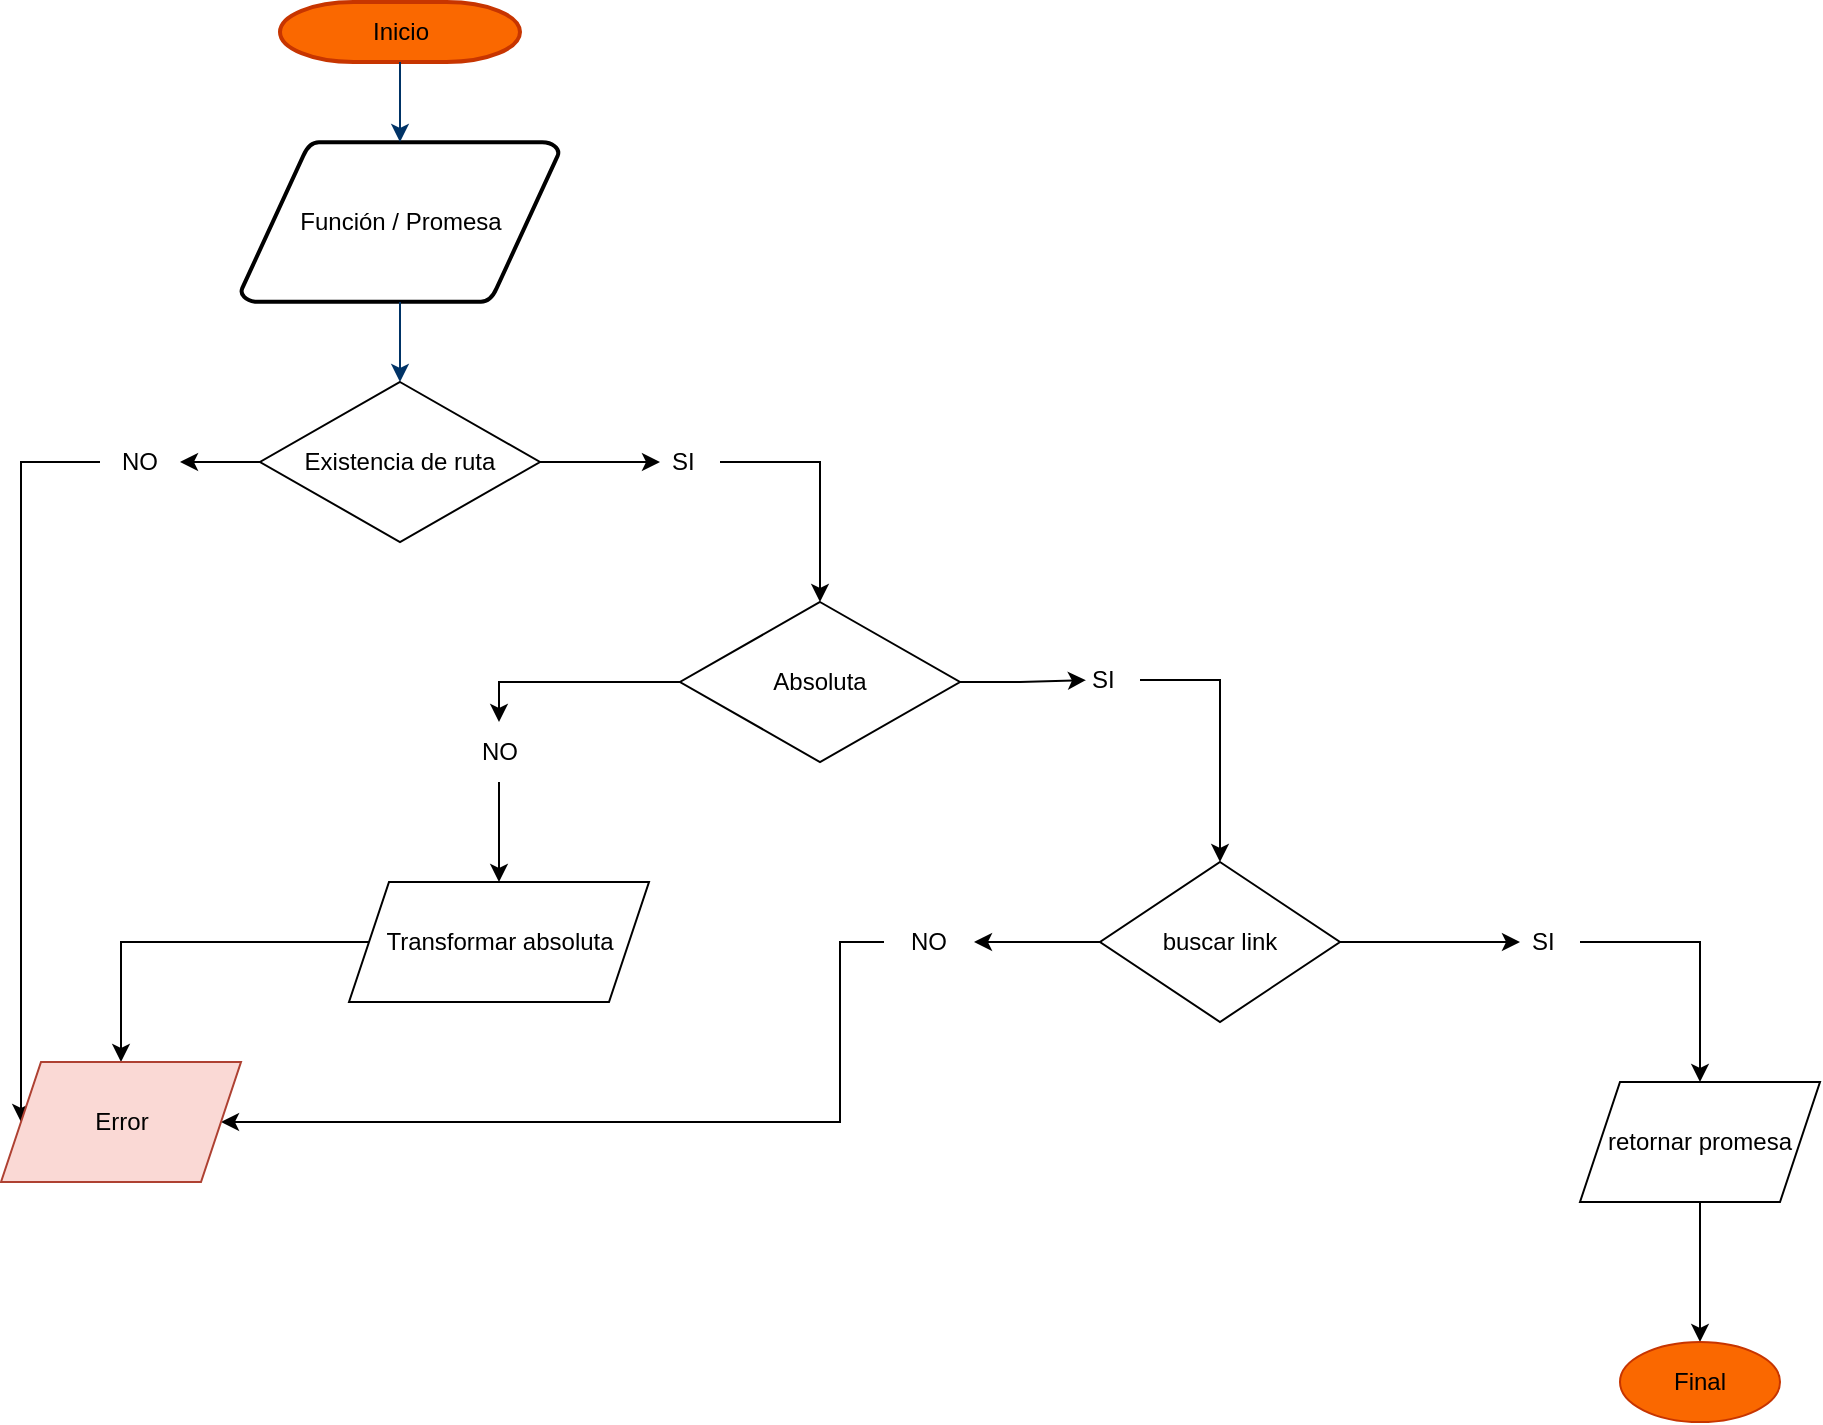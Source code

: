 <mxfile version="22.0.6" type="github">
  <diagram id="6a731a19-8d31-9384-78a2-239565b7b9f0" name="Page-1">
    <mxGraphModel dx="1387" dy="725" grid="1" gridSize="10" guides="1" tooltips="1" connect="1" arrows="1" fold="1" page="1" pageScale="1" pageWidth="1169" pageHeight="827" background="none" math="0" shadow="0">
      <root>
        <mxCell id="0" />
        <mxCell id="1" parent="0" />
        <mxCell id="2" value="Inicio" style="shape=mxgraph.flowchart.terminator;strokeWidth=2;gradientDirection=north;fontStyle=0;html=1;fillColor=#fa6800;fontColor=#000000;strokeColor=#C73500;" parent="1" vertex="1">
          <mxGeometry x="260" y="60" width="120" height="30" as="geometry" />
        </mxCell>
        <mxCell id="3" value="Función / Promesa" style="shape=mxgraph.flowchart.data;strokeWidth=2;gradientColor=none;gradientDirection=north;fontStyle=0;html=1;" parent="1" vertex="1">
          <mxGeometry x="240.5" y="130" width="159" height="80" as="geometry" />
        </mxCell>
        <mxCell id="7" style="fontStyle=1;strokeColor=#003366;strokeWidth=1;html=1;" parent="1" source="2" target="3" edge="1">
          <mxGeometry relative="1" as="geometry" />
        </mxCell>
        <mxCell id="8" style="fontStyle=1;strokeColor=#003366;strokeWidth=1;html=1;" parent="1" source="3" edge="1">
          <mxGeometry relative="1" as="geometry">
            <mxPoint x="320" y="250" as="targetPoint" />
          </mxGeometry>
        </mxCell>
        <mxCell id="zADy5sMKimBXjU73vegx-57" value="" style="edgeStyle=orthogonalEdgeStyle;rounded=0;orthogonalLoop=1;jettySize=auto;html=1;entryX=0.5;entryY=0;entryDx=0;entryDy=0;" edge="1" parent="1" source="zADy5sMKimBXjU73vegx-64" target="zADy5sMKimBXjU73vegx-59">
          <mxGeometry relative="1" as="geometry">
            <mxPoint x="570" y="340" as="targetPoint" />
          </mxGeometry>
        </mxCell>
        <mxCell id="zADy5sMKimBXjU73vegx-104" value="" style="edgeStyle=orthogonalEdgeStyle;rounded=0;orthogonalLoop=1;jettySize=auto;html=1;entryX=0;entryY=0.5;entryDx=0;entryDy=0;exitX=0;exitY=0.5;exitDx=0;exitDy=0;" edge="1" parent="1" source="zADy5sMKimBXjU73vegx-110" target="zADy5sMKimBXjU73vegx-99">
          <mxGeometry relative="1" as="geometry">
            <mxPoint x="110" y="305" as="sourcePoint" />
            <mxPoint x="114.346" y="608.462" as="targetPoint" />
          </mxGeometry>
        </mxCell>
        <mxCell id="zADy5sMKimBXjU73vegx-56" value="Existencia de ruta" style="rhombus;whiteSpace=wrap;html=1;" vertex="1" parent="1">
          <mxGeometry x="250" y="250" width="140" height="80" as="geometry" />
        </mxCell>
        <mxCell id="zADy5sMKimBXjU73vegx-67" value="" style="edgeStyle=orthogonalEdgeStyle;rounded=0;orthogonalLoop=1;jettySize=auto;html=1;entryX=0.5;entryY=0;entryDx=0;entryDy=0;" edge="1" parent="1" source="zADy5sMKimBXjU73vegx-91" target="zADy5sMKimBXjU73vegx-66">
          <mxGeometry relative="1" as="geometry" />
        </mxCell>
        <mxCell id="zADy5sMKimBXjU73vegx-94" value="" style="edgeStyle=orthogonalEdgeStyle;rounded=0;orthogonalLoop=1;jettySize=auto;html=1;entryX=0.099;entryY=0.503;entryDx=0;entryDy=0;entryPerimeter=0;" edge="1" parent="1" source="zADy5sMKimBXjU73vegx-59" target="zADy5sMKimBXjU73vegx-91">
          <mxGeometry relative="1" as="geometry">
            <mxPoint x="730" y="400" as="targetPoint" />
          </mxGeometry>
        </mxCell>
        <mxCell id="zADy5sMKimBXjU73vegx-59" value="Absoluta" style="rhombus;whiteSpace=wrap;html=1;" vertex="1" parent="1">
          <mxGeometry x="460" y="360" width="140" height="80" as="geometry" />
        </mxCell>
        <mxCell id="zADy5sMKimBXjU73vegx-65" value="" style="edgeStyle=orthogonalEdgeStyle;rounded=0;orthogonalLoop=1;jettySize=auto;html=1;" edge="1" parent="1" source="zADy5sMKimBXjU73vegx-56" target="zADy5sMKimBXjU73vegx-64">
          <mxGeometry relative="1" as="geometry">
            <mxPoint x="390" y="290" as="sourcePoint" />
            <mxPoint x="570" y="340" as="targetPoint" />
          </mxGeometry>
        </mxCell>
        <mxCell id="zADy5sMKimBXjU73vegx-64" value="SI" style="text;strokeColor=none;fillColor=none;align=left;verticalAlign=middle;spacingLeft=4;spacingRight=4;overflow=hidden;points=[[0,0.5],[1,0.5]];portConstraint=eastwest;rotatable=0;whiteSpace=wrap;html=1;" vertex="1" parent="1">
          <mxGeometry x="450" y="275" width="30" height="30" as="geometry" />
        </mxCell>
        <mxCell id="zADy5sMKimBXjU73vegx-71" value="" style="edgeStyle=orthogonalEdgeStyle;rounded=0;orthogonalLoop=1;jettySize=auto;html=1;" edge="1" parent="1" source="zADy5sMKimBXjU73vegx-95" target="zADy5sMKimBXjU73vegx-70">
          <mxGeometry relative="1" as="geometry" />
        </mxCell>
        <mxCell id="zADy5sMKimBXjU73vegx-100" value="" style="edgeStyle=orthogonalEdgeStyle;rounded=0;orthogonalLoop=1;jettySize=auto;html=1;exitX=0;exitY=0.5;exitDx=0;exitDy=0;" edge="1" parent="1" source="zADy5sMKimBXjU73vegx-107" target="zADy5sMKimBXjU73vegx-99">
          <mxGeometry relative="1" as="geometry">
            <Array as="points">
              <mxPoint x="540" y="530" />
              <mxPoint x="540" y="620" />
            </Array>
          </mxGeometry>
        </mxCell>
        <mxCell id="zADy5sMKimBXjU73vegx-66" value="buscar link" style="rhombus;whiteSpace=wrap;html=1;" vertex="1" parent="1">
          <mxGeometry x="670" y="490" width="120" height="80" as="geometry" />
        </mxCell>
        <mxCell id="zADy5sMKimBXjU73vegx-106" value="" style="edgeStyle=orthogonalEdgeStyle;rounded=0;orthogonalLoop=1;jettySize=auto;html=1;" edge="1" parent="1" source="zADy5sMKimBXjU73vegx-70" target="zADy5sMKimBXjU73vegx-105">
          <mxGeometry relative="1" as="geometry" />
        </mxCell>
        <mxCell id="zADy5sMKimBXjU73vegx-70" value="retornar promesa" style="shape=parallelogram;perimeter=parallelogramPerimeter;whiteSpace=wrap;html=1;fixedSize=1;" vertex="1" parent="1">
          <mxGeometry x="910" y="600" width="120" height="60" as="geometry" />
        </mxCell>
        <mxCell id="zADy5sMKimBXjU73vegx-102" value="" style="edgeStyle=orthogonalEdgeStyle;rounded=0;orthogonalLoop=1;jettySize=auto;html=1;entryX=0.5;entryY=0;entryDx=0;entryDy=0;" edge="1" parent="1" source="zADy5sMKimBXjU73vegx-77" target="zADy5sMKimBXjU73vegx-99">
          <mxGeometry relative="1" as="geometry">
            <mxPoint x="369.5" y="640" as="targetPoint" />
          </mxGeometry>
        </mxCell>
        <mxCell id="zADy5sMKimBXjU73vegx-77" value="Transformar absoluta" style="shape=parallelogram;perimeter=parallelogramPerimeter;whiteSpace=wrap;html=1;fixedSize=1;" vertex="1" parent="1">
          <mxGeometry x="294.5" y="500" width="150" height="60" as="geometry" />
        </mxCell>
        <mxCell id="zADy5sMKimBXjU73vegx-84" value="" style="edgeStyle=orthogonalEdgeStyle;rounded=0;orthogonalLoop=1;jettySize=auto;html=1;entryX=0.5;entryY=0;entryDx=0;entryDy=0;exitX=0;exitY=0.5;exitDx=0;exitDy=0;" edge="1" parent="1" source="zADy5sMKimBXjU73vegx-59" target="zADy5sMKimBXjU73vegx-79">
          <mxGeometry relative="1" as="geometry">
            <mxPoint x="460" y="400" as="sourcePoint" />
            <mxPoint x="345" y="490" as="targetPoint" />
            <Array as="points" />
          </mxGeometry>
        </mxCell>
        <mxCell id="zADy5sMKimBXjU73vegx-87" value="" style="edgeStyle=orthogonalEdgeStyle;rounded=0;orthogonalLoop=1;jettySize=auto;html=1;entryX=0.5;entryY=0;entryDx=0;entryDy=0;" edge="1" parent="1" source="zADy5sMKimBXjU73vegx-79" target="zADy5sMKimBXjU73vegx-77">
          <mxGeometry relative="1" as="geometry">
            <mxPoint x="369.5" y="530" as="targetPoint" />
          </mxGeometry>
        </mxCell>
        <mxCell id="zADy5sMKimBXjU73vegx-79" value="NO" style="text;html=1;strokeColor=none;fillColor=none;align=center;verticalAlign=middle;whiteSpace=wrap;rounded=0;" vertex="1" parent="1">
          <mxGeometry x="339.5" y="420" width="60" height="30" as="geometry" />
        </mxCell>
        <mxCell id="zADy5sMKimBXjU73vegx-91" value="SI" style="text;strokeColor=none;fillColor=none;align=left;verticalAlign=middle;spacingLeft=4;spacingRight=4;overflow=hidden;points=[[0,0.5],[1,0.5]];portConstraint=eastwest;rotatable=0;whiteSpace=wrap;html=1;" vertex="1" parent="1">
          <mxGeometry x="660" y="384" width="30" height="30" as="geometry" />
        </mxCell>
        <mxCell id="zADy5sMKimBXjU73vegx-96" value="" style="edgeStyle=orthogonalEdgeStyle;rounded=0;orthogonalLoop=1;jettySize=auto;html=1;" edge="1" parent="1" source="zADy5sMKimBXjU73vegx-66" target="zADy5sMKimBXjU73vegx-95">
          <mxGeometry relative="1" as="geometry">
            <mxPoint x="830" y="520" as="sourcePoint" />
            <mxPoint x="950" y="600" as="targetPoint" />
          </mxGeometry>
        </mxCell>
        <mxCell id="zADy5sMKimBXjU73vegx-95" value="SI" style="text;strokeColor=none;fillColor=none;align=left;verticalAlign=middle;spacingLeft=4;spacingRight=4;overflow=hidden;points=[[0,0.5],[1,0.5]];portConstraint=eastwest;rotatable=0;whiteSpace=wrap;html=1;" vertex="1" parent="1">
          <mxGeometry x="880" y="515" width="30" height="30" as="geometry" />
        </mxCell>
        <mxCell id="zADy5sMKimBXjU73vegx-99" value="Error" style="shape=parallelogram;perimeter=parallelogramPerimeter;whiteSpace=wrap;html=1;fixedSize=1;fillColor=#fad9d5;strokeColor=#ae4132;" vertex="1" parent="1">
          <mxGeometry x="120.5" y="590" width="120" height="60" as="geometry" />
        </mxCell>
        <mxCell id="zADy5sMKimBXjU73vegx-105" value="Final" style="ellipse;whiteSpace=wrap;html=1;fillColor=#fa6800;fontColor=#000000;strokeColor=#C73500;" vertex="1" parent="1">
          <mxGeometry x="930" y="730" width="80" height="40" as="geometry" />
        </mxCell>
        <mxCell id="zADy5sMKimBXjU73vegx-109" value="" style="edgeStyle=orthogonalEdgeStyle;rounded=0;orthogonalLoop=1;jettySize=auto;html=1;exitX=0;exitY=0.5;exitDx=0;exitDy=0;" edge="1" parent="1" source="zADy5sMKimBXjU73vegx-66" target="zADy5sMKimBXjU73vegx-107">
          <mxGeometry relative="1" as="geometry">
            <mxPoint x="670" y="530" as="sourcePoint" />
            <mxPoint x="231" y="620" as="targetPoint" />
            <Array as="points" />
          </mxGeometry>
        </mxCell>
        <mxCell id="zADy5sMKimBXjU73vegx-107" value="NO" style="text;html=1;strokeColor=none;fillColor=none;align=center;verticalAlign=middle;whiteSpace=wrap;rounded=0;" vertex="1" parent="1">
          <mxGeometry x="562" y="515" width="45" height="30" as="geometry" />
        </mxCell>
        <mxCell id="zADy5sMKimBXjU73vegx-112" value="" style="edgeStyle=orthogonalEdgeStyle;rounded=0;orthogonalLoop=1;jettySize=auto;html=1;entryX=1;entryY=0.5;entryDx=0;entryDy=0;" edge="1" parent="1" source="zADy5sMKimBXjU73vegx-56" target="zADy5sMKimBXjU73vegx-110">
          <mxGeometry relative="1" as="geometry">
            <mxPoint x="250" y="290" as="sourcePoint" />
            <mxPoint x="134" y="608" as="targetPoint" />
          </mxGeometry>
        </mxCell>
        <mxCell id="zADy5sMKimBXjU73vegx-110" value="NO" style="text;html=1;strokeColor=none;fillColor=none;align=center;verticalAlign=middle;whiteSpace=wrap;rounded=0;" vertex="1" parent="1">
          <mxGeometry x="170" y="275" width="40" height="30" as="geometry" />
        </mxCell>
      </root>
    </mxGraphModel>
  </diagram>
</mxfile>
